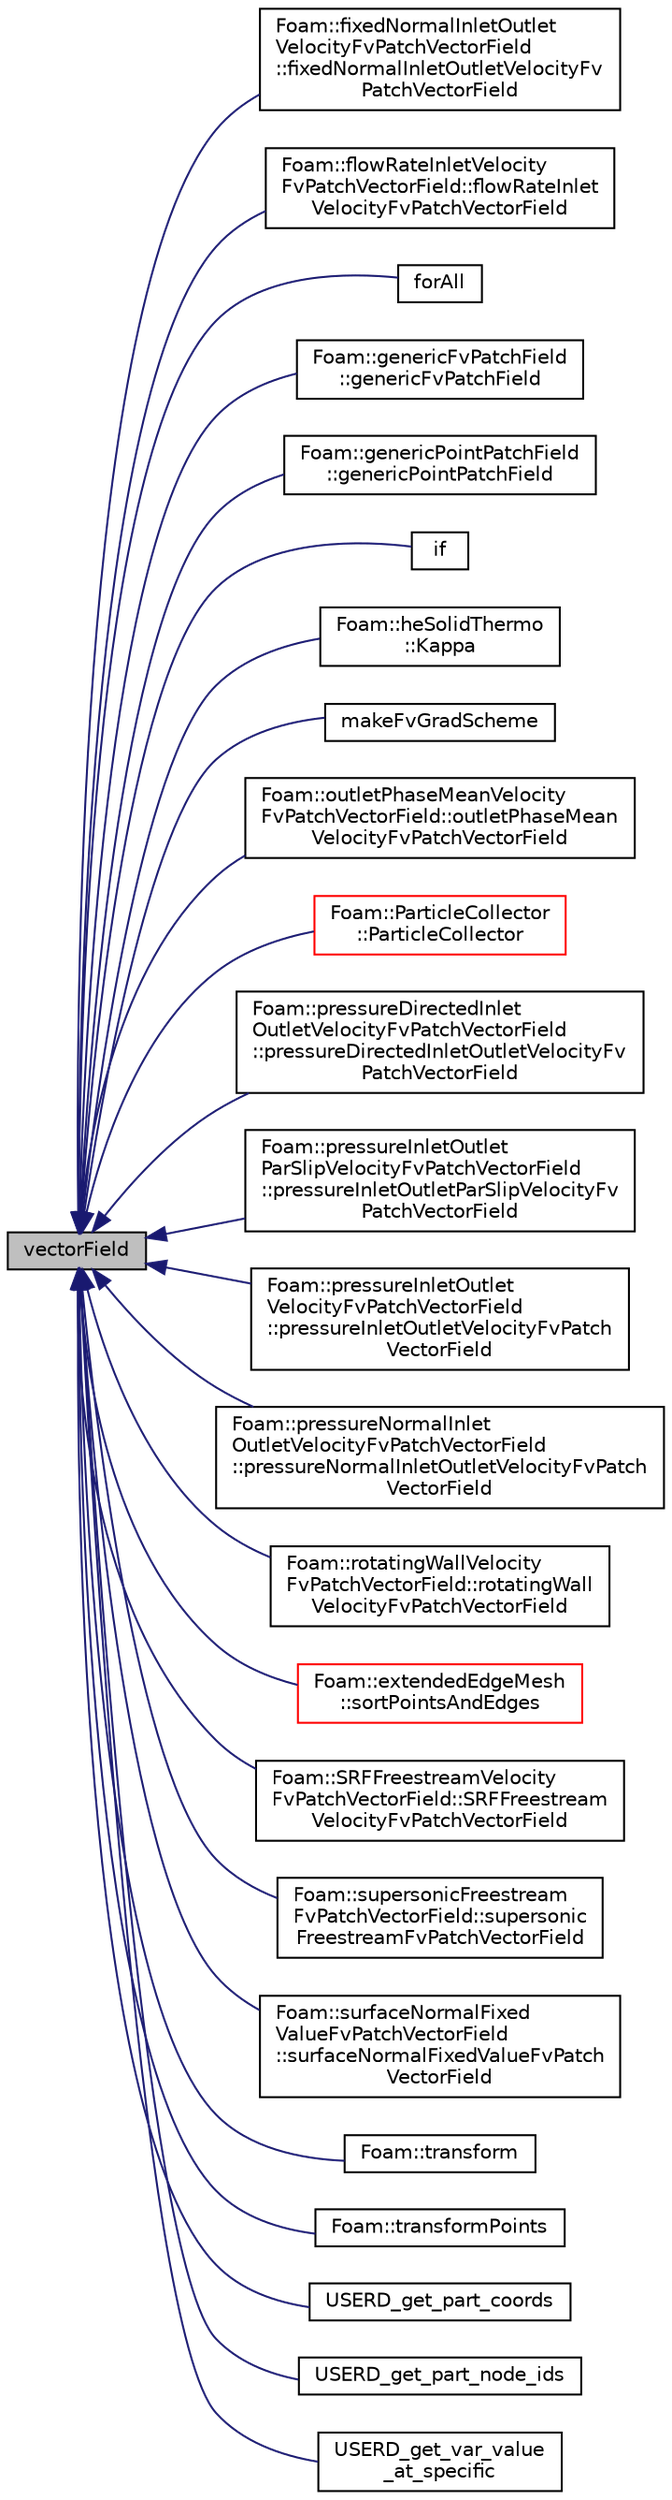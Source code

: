 digraph "vectorField"
{
  bgcolor="transparent";
  edge [fontname="Helvetica",fontsize="10",labelfontname="Helvetica",labelfontsize="10"];
  node [fontname="Helvetica",fontsize="10",shape=record];
  rankdir="LR";
  Node14 [label="vectorField",height=0.2,width=0.4,color="black", fillcolor="grey75", style="filled", fontcolor="black"];
  Node14 -> Node15 [dir="back",color="midnightblue",fontsize="10",style="solid",fontname="Helvetica"];
  Node15 [label="Foam::fixedNormalInletOutlet\lVelocityFvPatchVectorField\l::fixedNormalInletOutletVelocityFv\lPatchVectorField",height=0.2,width=0.4,color="black",URL="$a22913.html#a0499a7d6c6cb44fe621a795e54b75003",tooltip="Construct from patch, internal field and dictionary. "];
  Node14 -> Node16 [dir="back",color="midnightblue",fontsize="10",style="solid",fontname="Helvetica"];
  Node16 [label="Foam::flowRateInletVelocity\lFvPatchVectorField::flowRateInlet\lVelocityFvPatchVectorField",height=0.2,width=0.4,color="black",URL="$a22929.html#a021a3be364058ff4c67c0e2e2da969fd",tooltip="Construct from patch, internal field and dictionary. "];
  Node14 -> Node17 [dir="back",color="midnightblue",fontsize="10",style="solid",fontname="Helvetica"];
  Node17 [label="forAll",height=0.2,width=0.4,color="black",URL="$a20549.html#a06297ebc59c8cf33e217a4c04fc0c416"];
  Node14 -> Node18 [dir="back",color="midnightblue",fontsize="10",style="solid",fontname="Helvetica"];
  Node18 [label="Foam::genericFvPatchField\l::genericFvPatchField",height=0.2,width=0.4,color="black",URL="$a24689.html#a55caa01e757d3893cd3a7034439317d9",tooltip="Construct from patch, internal field and dictionary. "];
  Node14 -> Node19 [dir="back",color="midnightblue",fontsize="10",style="solid",fontname="Helvetica"];
  Node19 [label="Foam::genericPointPatchField\l::genericPointPatchField",height=0.2,width=0.4,color="black",URL="$a24693.html#abb7dd7bf600b72b3b82ea631844b5eb3",tooltip="Construct from patch, internal field and dictionary. "];
  Node14 -> Node20 [dir="back",color="midnightblue",fontsize="10",style="solid",fontname="Helvetica"];
  Node20 [label="if",height=0.2,width=0.4,color="black",URL="$a19448.html#a520f4d4aa8470e27c0951523e115ca89"];
  Node14 -> Node21 [dir="back",color="midnightblue",fontsize="10",style="solid",fontname="Helvetica"];
  Node21 [label="Foam::heSolidThermo\l::Kappa",height=0.2,width=0.4,color="black",URL="$a31569.html#a2fdd8cb3a27fc933935b2a29eda36e18",tooltip="Anisotropic thermal conductivity [W/m/K]. "];
  Node14 -> Node22 [dir="back",color="midnightblue",fontsize="10",style="solid",fontname="Helvetica"];
  Node22 [label="makeFvGradScheme",height=0.2,width=0.4,color="black",URL="$a03332.html#a392ada9a48d078ac5e73a2b100268766"];
  Node14 -> Node23 [dir="back",color="midnightblue",fontsize="10",style="solid",fontname="Helvetica"];
  Node23 [label="Foam::outletPhaseMeanVelocity\lFvPatchVectorField::outletPhaseMean\lVelocityFvPatchVectorField",height=0.2,width=0.4,color="black",URL="$a23005.html#abd8c0e269c5a8af156f094100d470a58",tooltip="Construct from patch, internal field and dictionary. "];
  Node14 -> Node24 [dir="back",color="midnightblue",fontsize="10",style="solid",fontname="Helvetica"];
  Node24 [label="Foam::ParticleCollector\l::ParticleCollector",height=0.2,width=0.4,color="red",URL="$a25109.html#a7e033a5ad0d811a2692f6ae9237f85e6",tooltip="Construct from dictionary. "];
  Node14 -> Node26 [dir="back",color="midnightblue",fontsize="10",style="solid",fontname="Helvetica"];
  Node26 [label="Foam::pressureDirectedInlet\lOutletVelocityFvPatchVectorField\l::pressureDirectedInletOutletVelocityFv\lPatchVectorField",height=0.2,width=0.4,color="black",URL="$a23021.html#ab47ba29f327d83da7be0b6e8cc2c8959",tooltip="Construct from patch, internal field and dictionary. "];
  Node14 -> Node27 [dir="back",color="midnightblue",fontsize="10",style="solid",fontname="Helvetica"];
  Node27 [label="Foam::pressureInletOutlet\lParSlipVelocityFvPatchVectorField\l::pressureInletOutletParSlipVelocityFv\lPatchVectorField",height=0.2,width=0.4,color="black",URL="$a23029.html#a4d1612a7f0627993900f17ca7b7e4108",tooltip="Construct from patch, internal field and dictionary. "];
  Node14 -> Node28 [dir="back",color="midnightblue",fontsize="10",style="solid",fontname="Helvetica"];
  Node28 [label="Foam::pressureInletOutlet\lVelocityFvPatchVectorField\l::pressureInletOutletVelocityFvPatch\lVectorField",height=0.2,width=0.4,color="black",URL="$a23033.html#a1cb28697b74494fe7bc2bd922d1b754d",tooltip="Construct from patch, internal field and dictionary. "];
  Node14 -> Node29 [dir="back",color="midnightblue",fontsize="10",style="solid",fontname="Helvetica"];
  Node29 [label="Foam::pressureNormalInlet\lOutletVelocityFvPatchVectorField\l::pressureNormalInletOutletVelocityFvPatch\lVectorField",height=0.2,width=0.4,color="black",URL="$a23045.html#a595214d9a7a97386a566b741ae5592e8",tooltip="Construct from patch, internal field and dictionary. "];
  Node14 -> Node30 [dir="back",color="midnightblue",fontsize="10",style="solid",fontname="Helvetica"];
  Node30 [label="Foam::rotatingWallVelocity\lFvPatchVectorField::rotatingWall\lVelocityFvPatchVectorField",height=0.2,width=0.4,color="black",URL="$a23069.html#aa15dbfac45d4f98fc2f5e7e28506c382",tooltip="Construct from patch, internal field and dictionary. "];
  Node14 -> Node31 [dir="back",color="midnightblue",fontsize="10",style="solid",fontname="Helvetica"];
  Node31 [label="Foam::extendedEdgeMesh\l::sortPointsAndEdges",height=0.2,width=0.4,color="red",URL="$a22549.html#a35042787bb1f37f3e2695d3b48e313b0"];
  Node14 -> Node33 [dir="back",color="midnightblue",fontsize="10",style="solid",fontname="Helvetica"];
  Node33 [label="Foam::SRFFreestreamVelocity\lFvPatchVectorField::SRFFreestream\lVelocityFvPatchVectorField",height=0.2,width=0.4,color="black",URL="$a22737.html#adc9afbba21b6a5a6ed2c93d2a347b23c",tooltip="Construct from patch, internal field and dictionary. "];
  Node14 -> Node34 [dir="back",color="midnightblue",fontsize="10",style="solid",fontname="Helvetica"];
  Node34 [label="Foam::supersonicFreestream\lFvPatchVectorField::supersonic\lFreestreamFvPatchVectorField",height=0.2,width=0.4,color="black",URL="$a23077.html#aa2e0a8248d0afb1dd9e301856da4b400",tooltip="Construct from patch, internal field and dictionary. "];
  Node14 -> Node35 [dir="back",color="midnightblue",fontsize="10",style="solid",fontname="Helvetica"];
  Node35 [label="Foam::surfaceNormalFixed\lValueFvPatchVectorField\l::surfaceNormalFixedValueFvPatch\lVectorField",height=0.2,width=0.4,color="black",URL="$a23081.html#a45b5d0465931671b0bc285e01b5f7545",tooltip="Construct by mapping given. "];
  Node14 -> Node36 [dir="back",color="midnightblue",fontsize="10",style="solid",fontname="Helvetica"];
  Node36 [label="Foam::transform",height=0.2,width=0.4,color="black",URL="$a21851.html#a75beb046b76b32de2dc4a21b9ad4c496",tooltip="Rotate given vectorField with the given quaternion. "];
  Node14 -> Node37 [dir="back",color="midnightblue",fontsize="10",style="solid",fontname="Helvetica"];
  Node37 [label="Foam::transformPoints",height=0.2,width=0.4,color="black",URL="$a21851.html#a732a8e7f8daeb55551776a0a4840aa2d",tooltip="Transform given vectorField of coordinates with the given septernion. "];
  Node14 -> Node38 [dir="back",color="midnightblue",fontsize="10",style="solid",fontname="Helvetica"];
  Node38 [label="USERD_get_part_coords",height=0.2,width=0.4,color="black",URL="$a19562.html#a1b16b606af4a5b21f22291f37ded082c"];
  Node14 -> Node39 [dir="back",color="midnightblue",fontsize="10",style="solid",fontname="Helvetica"];
  Node39 [label="USERD_get_part_node_ids",height=0.2,width=0.4,color="black",URL="$a19571.html#a25a505e7c756d04e81800f24661b8dbe"];
  Node14 -> Node40 [dir="back",color="midnightblue",fontsize="10",style="solid",fontname="Helvetica"];
  Node40 [label="USERD_get_var_value\l_at_specific",height=0.2,width=0.4,color="black",URL="$a19589.html#a0576a534bca0ec95b0d7bf19d79bfb91"];
}
